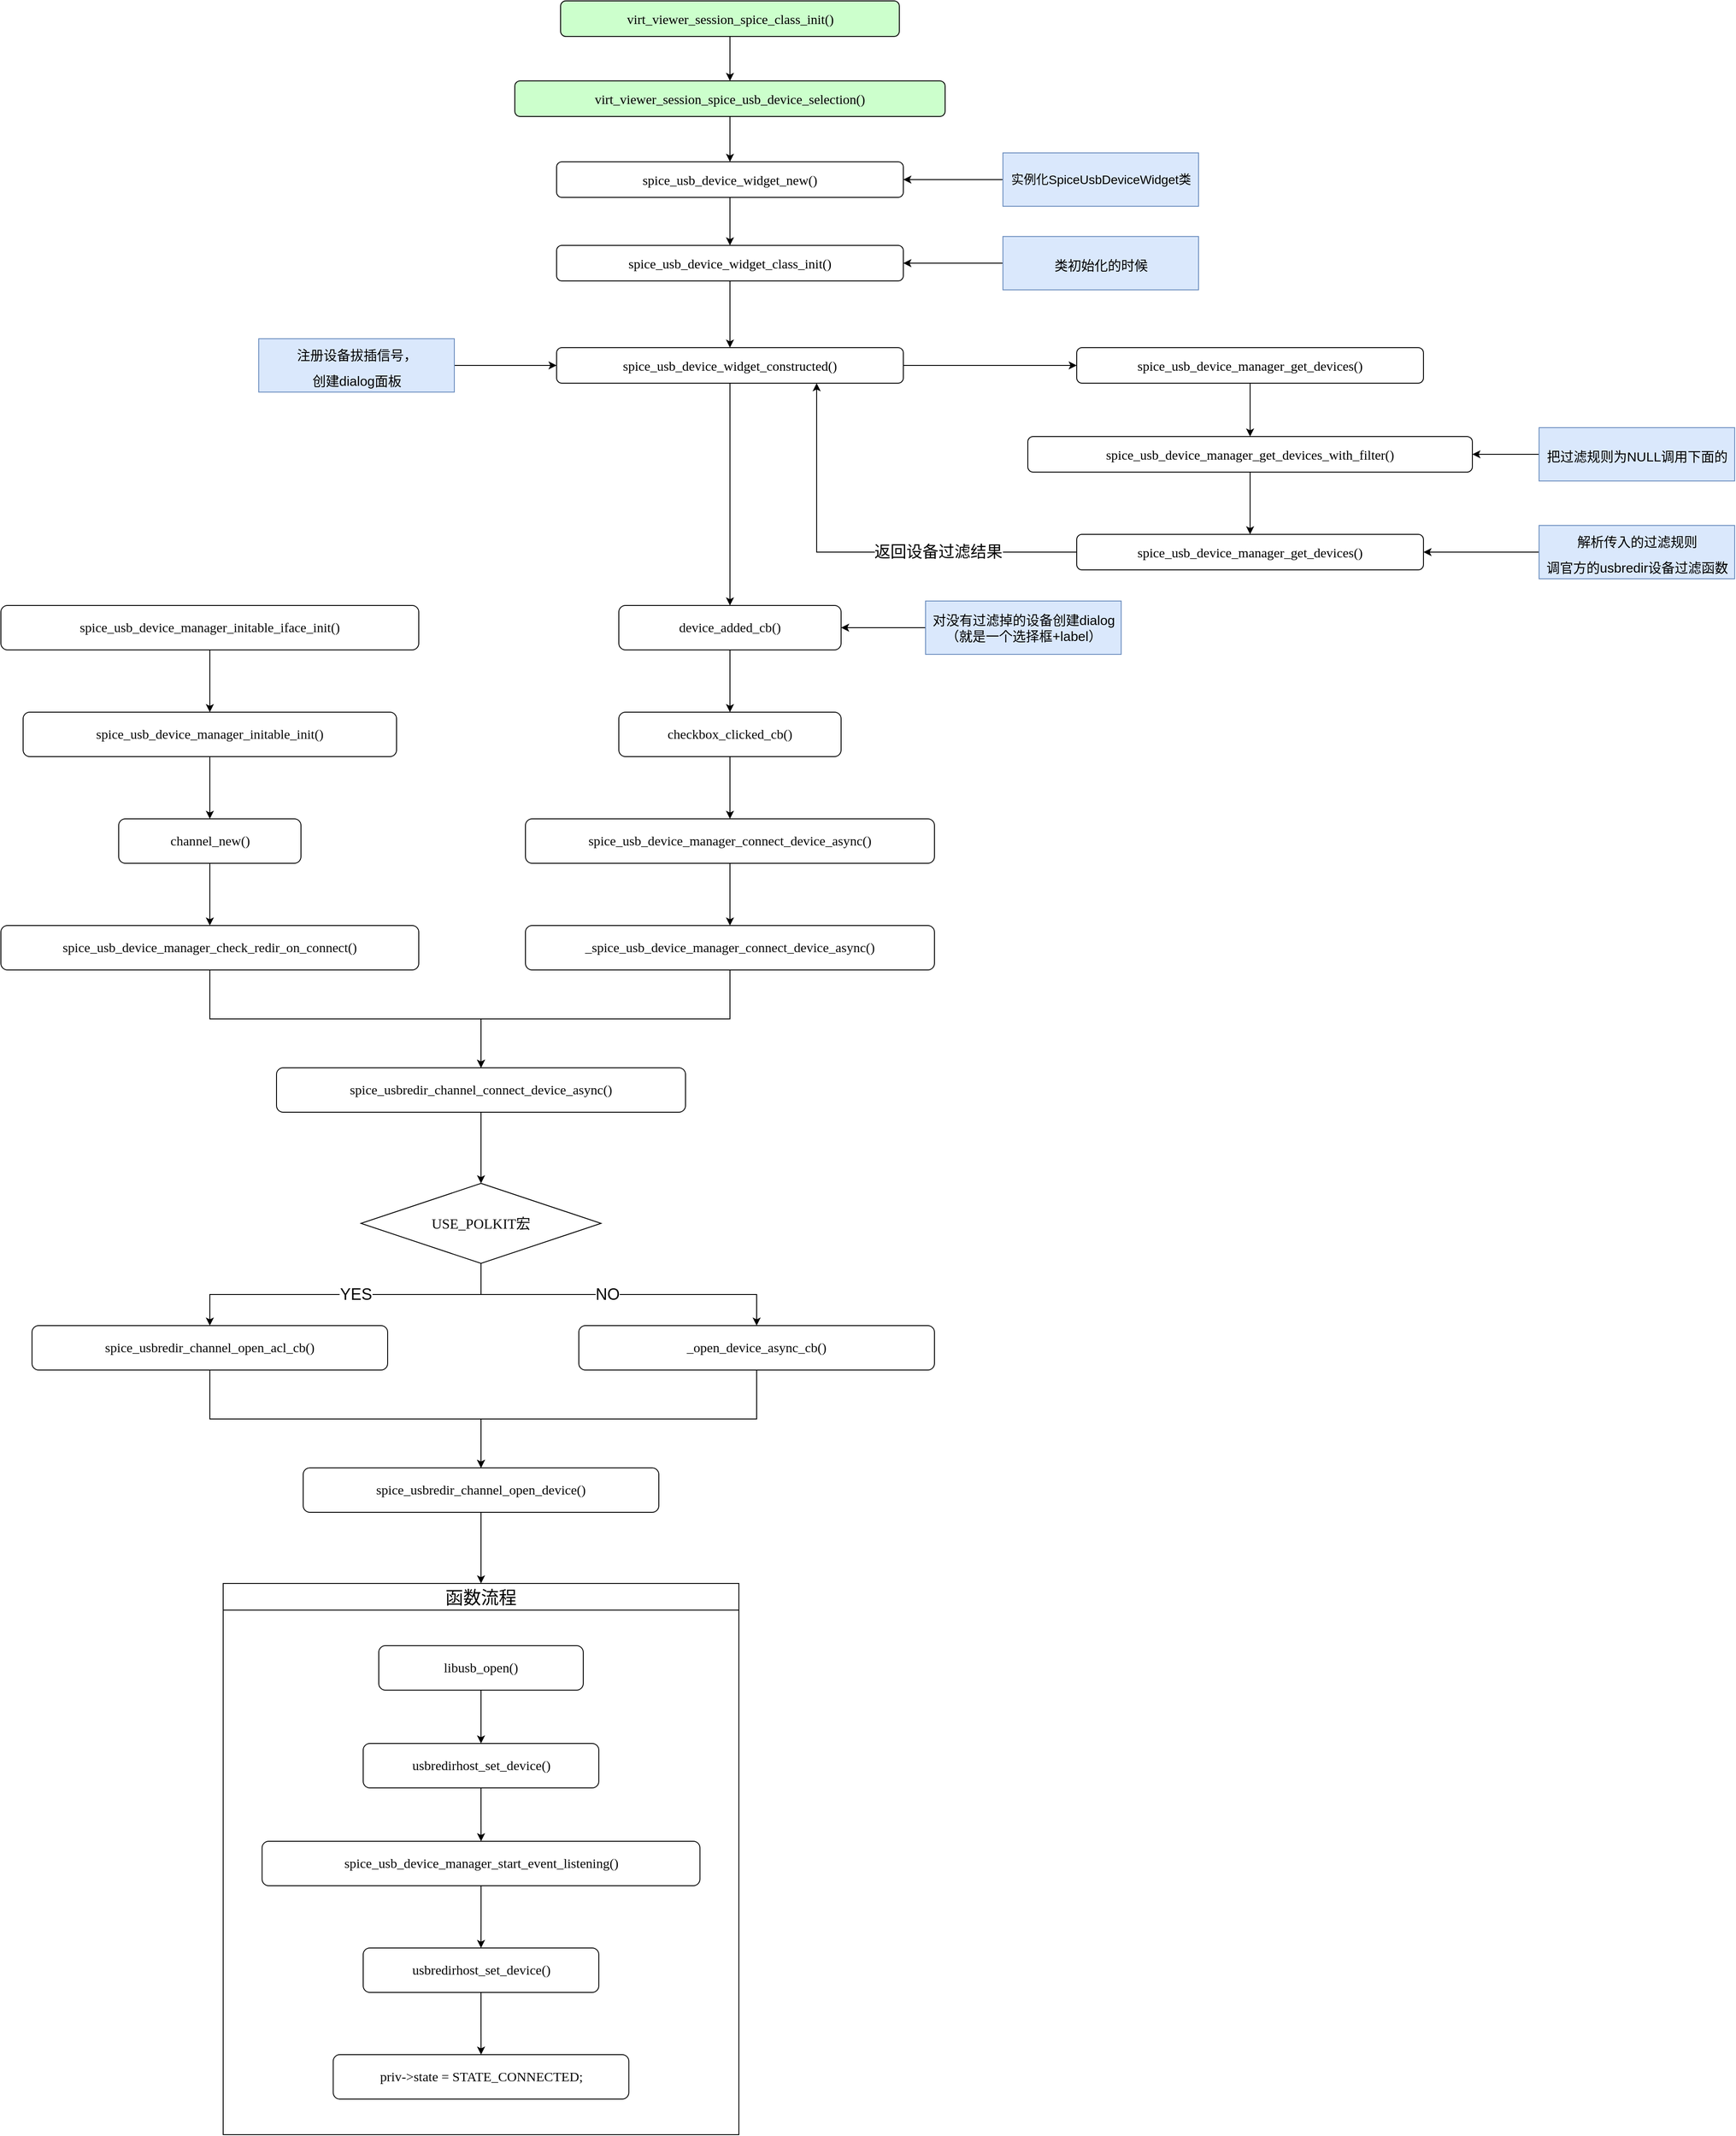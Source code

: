 <mxfile version="21.0.2" type="github">
  <diagram name="第 1 页" id="YNmNvKPwky28gFezFMLu">
    <mxGraphModel dx="2336" dy="1973" grid="1" gridSize="10" guides="1" tooltips="1" connect="1" arrows="1" fold="1" page="1" pageScale="1" pageWidth="827" pageHeight="1169" math="0" shadow="0">
      <root>
        <mxCell id="0" />
        <mxCell id="1" parent="0" />
        <mxCell id="DnNnTcF-sKBcE2seIWBp-34" style="edgeStyle=orthogonalEdgeStyle;rounded=0;orthogonalLoop=1;jettySize=auto;html=1;entryX=0.5;entryY=0;entryDx=0;entryDy=0;" parent="1" source="DnNnTcF-sKBcE2seIWBp-1" target="DnNnTcF-sKBcE2seIWBp-33" edge="1">
          <mxGeometry relative="1" as="geometry" />
        </mxCell>
        <mxCell id="DnNnTcF-sKBcE2seIWBp-1" value="&lt;pre style=&quot;background-color: rgb(255, 255, 255); color: rgb(8, 8, 8); font-size: 11.3pt;&quot;&gt;&lt;font face=&quot;Lucida Console&quot;&gt;spice_usbredir_channel_open_device()&lt;/font&gt;&lt;/pre&gt;" style="rounded=1;whiteSpace=wrap;html=1;" parent="1" vertex="1">
          <mxGeometry x="-190" y="1490" width="400" height="50" as="geometry" />
        </mxCell>
        <mxCell id="DnNnTcF-sKBcE2seIWBp-31" style="edgeStyle=orthogonalEdgeStyle;rounded=0;orthogonalLoop=1;jettySize=auto;html=1;entryX=0.5;entryY=0;entryDx=0;entryDy=0;" parent="1" source="DnNnTcF-sKBcE2seIWBp-2" target="DnNnTcF-sKBcE2seIWBp-1" edge="1">
          <mxGeometry relative="1" as="geometry" />
        </mxCell>
        <mxCell id="DnNnTcF-sKBcE2seIWBp-2" value="&lt;pre style=&quot;background-color: rgb(255, 255, 255); color: rgb(8, 8, 8); font-size: 11.3pt;&quot;&gt;&lt;font face=&quot;Lucida Console&quot;&gt;spice_usbredir_channel_open_acl_cb()&lt;/font&gt;&lt;/pre&gt;" style="rounded=1;whiteSpace=wrap;html=1;" parent="1" vertex="1">
          <mxGeometry x="-495" y="1330" width="400" height="50" as="geometry" />
        </mxCell>
        <mxCell id="DnNnTcF-sKBcE2seIWBp-32" style="edgeStyle=orthogonalEdgeStyle;rounded=0;orthogonalLoop=1;jettySize=auto;html=1;entryX=0.5;entryY=0;entryDx=0;entryDy=0;" parent="1" source="DnNnTcF-sKBcE2seIWBp-4" target="DnNnTcF-sKBcE2seIWBp-1" edge="1">
          <mxGeometry relative="1" as="geometry" />
        </mxCell>
        <mxCell id="DnNnTcF-sKBcE2seIWBp-4" value="&lt;pre style=&quot;background-color: rgb(255, 255, 255); color: rgb(8, 8, 8); font-size: 11.3pt;&quot;&gt;&lt;font face=&quot;Lucida Console&quot;&gt;_open_device_async_cb()&lt;/font&gt;&lt;/pre&gt;" style="rounded=1;whiteSpace=wrap;html=1;" parent="1" vertex="1">
          <mxGeometry x="120" y="1330" width="400" height="50" as="geometry" />
        </mxCell>
        <mxCell id="DnNnTcF-sKBcE2seIWBp-25" style="edgeStyle=orthogonalEdgeStyle;rounded=0;orthogonalLoop=1;jettySize=auto;html=1;entryX=0.5;entryY=0;entryDx=0;entryDy=0;" parent="1" source="DnNnTcF-sKBcE2seIWBp-6" target="DnNnTcF-sKBcE2seIWBp-24" edge="1">
          <mxGeometry relative="1" as="geometry" />
        </mxCell>
        <mxCell id="DnNnTcF-sKBcE2seIWBp-6" value="&lt;pre style=&quot;background-color: rgb(255, 255, 255); color: rgb(8, 8, 8); font-size: 11.3pt;&quot;&gt;&lt;font face=&quot;Lucida Console&quot;&gt;spice_usbredir_channel_connect_device_async()&lt;/font&gt;&lt;/pre&gt;" style="rounded=1;whiteSpace=wrap;html=1;" parent="1" vertex="1">
          <mxGeometry x="-220" y="1040" width="460" height="50" as="geometry" />
        </mxCell>
        <mxCell id="DnNnTcF-sKBcE2seIWBp-9" style="edgeStyle=orthogonalEdgeStyle;rounded=0;orthogonalLoop=1;jettySize=auto;html=1;entryX=0.5;entryY=0;entryDx=0;entryDy=0;" parent="1" source="DnNnTcF-sKBcE2seIWBp-8" target="DnNnTcF-sKBcE2seIWBp-6" edge="1">
          <mxGeometry relative="1" as="geometry" />
        </mxCell>
        <mxCell id="DnNnTcF-sKBcE2seIWBp-8" value="&lt;pre style=&quot;background-color: rgb(255, 255, 255); color: rgb(8, 8, 8); font-size: 11.3pt;&quot;&gt;&lt;font face=&quot;Lucida Console&quot;&gt;spice_usb_device_manager_check_redir_on_connect()&lt;/font&gt;&lt;/pre&gt;" style="rounded=1;whiteSpace=wrap;html=1;" parent="1" vertex="1">
          <mxGeometry x="-530" y="880" width="470" height="50" as="geometry" />
        </mxCell>
        <mxCell id="DnNnTcF-sKBcE2seIWBp-11" style="edgeStyle=orthogonalEdgeStyle;rounded=0;orthogonalLoop=1;jettySize=auto;html=1;entryX=0.5;entryY=0;entryDx=0;entryDy=0;" parent="1" source="DnNnTcF-sKBcE2seIWBp-10" target="DnNnTcF-sKBcE2seIWBp-6" edge="1">
          <mxGeometry relative="1" as="geometry" />
        </mxCell>
        <mxCell id="DnNnTcF-sKBcE2seIWBp-10" value="&lt;pre style=&quot;background-color: rgb(255, 255, 255); color: rgb(8, 8, 8); font-size: 11.3pt;&quot;&gt;&lt;font face=&quot;Lucida Console&quot;&gt;_spice_usb_device_manager_connect_device_async()&lt;/font&gt;&lt;/pre&gt;" style="rounded=1;whiteSpace=wrap;html=1;" parent="1" vertex="1">
          <mxGeometry x="60" y="880" width="460" height="50" as="geometry" />
        </mxCell>
        <mxCell id="DnNnTcF-sKBcE2seIWBp-13" style="edgeStyle=orthogonalEdgeStyle;rounded=0;orthogonalLoop=1;jettySize=auto;html=1;" parent="1" source="DnNnTcF-sKBcE2seIWBp-12" target="DnNnTcF-sKBcE2seIWBp-8" edge="1">
          <mxGeometry relative="1" as="geometry" />
        </mxCell>
        <mxCell id="DnNnTcF-sKBcE2seIWBp-12" value="&lt;pre style=&quot;background-color: rgb(255, 255, 255); color: rgb(8, 8, 8); font-size: 11.3pt;&quot;&gt;&lt;font face=&quot;Lucida Console&quot;&gt;channel_new()&lt;/font&gt;&lt;/pre&gt;" style="rounded=1;whiteSpace=wrap;html=1;" parent="1" vertex="1">
          <mxGeometry x="-397.5" y="760" width="205" height="50" as="geometry" />
        </mxCell>
        <mxCell id="DnNnTcF-sKBcE2seIWBp-15" style="edgeStyle=orthogonalEdgeStyle;rounded=0;orthogonalLoop=1;jettySize=auto;html=1;" parent="1" source="DnNnTcF-sKBcE2seIWBp-14" target="DnNnTcF-sKBcE2seIWBp-12" edge="1">
          <mxGeometry relative="1" as="geometry" />
        </mxCell>
        <mxCell id="DnNnTcF-sKBcE2seIWBp-14" value="&lt;pre style=&quot;background-color: rgb(255, 255, 255); color: rgb(8, 8, 8); font-size: 11.3pt;&quot;&gt;&lt;font face=&quot;Lucida Console&quot;&gt;spice_usb_device_manager_initable_init()&lt;/font&gt;&lt;/pre&gt;" style="rounded=1;whiteSpace=wrap;html=1;" parent="1" vertex="1">
          <mxGeometry x="-505" y="640" width="420" height="50" as="geometry" />
        </mxCell>
        <mxCell id="DnNnTcF-sKBcE2seIWBp-17" style="edgeStyle=orthogonalEdgeStyle;rounded=0;orthogonalLoop=1;jettySize=auto;html=1;" parent="1" source="DnNnTcF-sKBcE2seIWBp-16" target="DnNnTcF-sKBcE2seIWBp-14" edge="1">
          <mxGeometry relative="1" as="geometry" />
        </mxCell>
        <mxCell id="DnNnTcF-sKBcE2seIWBp-16" value="&lt;pre style=&quot;background-color: rgb(255, 255, 255); color: rgb(8, 8, 8); font-size: 11.3pt;&quot;&gt;&lt;font face=&quot;Lucida Console&quot;&gt;spice_usb_device_manager_initable_iface_init()&lt;/font&gt;&lt;/pre&gt;" style="rounded=1;whiteSpace=wrap;html=1;" parent="1" vertex="1">
          <mxGeometry x="-530" y="520" width="470" height="50" as="geometry" />
        </mxCell>
        <mxCell id="DnNnTcF-sKBcE2seIWBp-19" style="edgeStyle=orthogonalEdgeStyle;rounded=0;orthogonalLoop=1;jettySize=auto;html=1;" parent="1" source="DnNnTcF-sKBcE2seIWBp-18" target="DnNnTcF-sKBcE2seIWBp-10" edge="1">
          <mxGeometry relative="1" as="geometry" />
        </mxCell>
        <mxCell id="DnNnTcF-sKBcE2seIWBp-18" value="&lt;pre style=&quot;background-color: rgb(255, 255, 255); color: rgb(8, 8, 8); font-size: 11.3pt;&quot;&gt;&lt;font face=&quot;Lucida Console&quot;&gt;spice_usb_device_manager_connect_device_async()&lt;/font&gt;&lt;/pre&gt;" style="rounded=1;whiteSpace=wrap;html=1;" parent="1" vertex="1">
          <mxGeometry x="60" y="760" width="460" height="50" as="geometry" />
        </mxCell>
        <mxCell id="DnNnTcF-sKBcE2seIWBp-21" style="edgeStyle=orthogonalEdgeStyle;rounded=0;orthogonalLoop=1;jettySize=auto;html=1;" parent="1" source="DnNnTcF-sKBcE2seIWBp-20" target="DnNnTcF-sKBcE2seIWBp-18" edge="1">
          <mxGeometry relative="1" as="geometry" />
        </mxCell>
        <mxCell id="DnNnTcF-sKBcE2seIWBp-20" value="&lt;pre style=&quot;background-color: rgb(255, 255, 255); color: rgb(8, 8, 8); font-size: 11.3pt;&quot;&gt;&lt;font face=&quot;Lucida Console&quot;&gt;checkbox_clicked_cb()&lt;/font&gt;&lt;/pre&gt;" style="rounded=1;whiteSpace=wrap;html=1;" parent="1" vertex="1">
          <mxGeometry x="165" y="640" width="250" height="50" as="geometry" />
        </mxCell>
        <mxCell id="DnNnTcF-sKBcE2seIWBp-23" style="edgeStyle=orthogonalEdgeStyle;rounded=0;orthogonalLoop=1;jettySize=auto;html=1;" parent="1" source="DnNnTcF-sKBcE2seIWBp-22" target="DnNnTcF-sKBcE2seIWBp-20" edge="1">
          <mxGeometry relative="1" as="geometry" />
        </mxCell>
        <mxCell id="DnNnTcF-sKBcE2seIWBp-22" value="&lt;pre style=&quot;background-color: rgb(255, 255, 255); color: rgb(8, 8, 8); font-size: 11.3pt;&quot;&gt;&lt;font face=&quot;Lucida Console&quot;&gt;device_added_cb()&lt;/font&gt;&lt;/pre&gt;" style="rounded=1;whiteSpace=wrap;html=1;" parent="1" vertex="1">
          <mxGeometry x="165" y="520" width="250" height="50" as="geometry" />
        </mxCell>
        <mxCell id="DnNnTcF-sKBcE2seIWBp-26" style="edgeStyle=orthogonalEdgeStyle;rounded=0;orthogonalLoop=1;jettySize=auto;html=1;entryX=0.5;entryY=0;entryDx=0;entryDy=0;" parent="1" source="DnNnTcF-sKBcE2seIWBp-24" target="DnNnTcF-sKBcE2seIWBp-4" edge="1">
          <mxGeometry relative="1" as="geometry" />
        </mxCell>
        <mxCell id="DnNnTcF-sKBcE2seIWBp-29" value="NO" style="edgeLabel;html=1;align=center;verticalAlign=middle;resizable=0;points=[];fontSize=18;" parent="DnNnTcF-sKBcE2seIWBp-26" vertex="1" connectable="0">
          <mxGeometry x="-0.068" relative="1" as="geometry">
            <mxPoint as="offset" />
          </mxGeometry>
        </mxCell>
        <mxCell id="DnNnTcF-sKBcE2seIWBp-27" style="edgeStyle=orthogonalEdgeStyle;rounded=0;orthogonalLoop=1;jettySize=auto;html=1;" parent="1" source="DnNnTcF-sKBcE2seIWBp-24" target="DnNnTcF-sKBcE2seIWBp-2" edge="1">
          <mxGeometry relative="1" as="geometry" />
        </mxCell>
        <mxCell id="DnNnTcF-sKBcE2seIWBp-28" value="&lt;font style=&quot;font-size: 18px;&quot;&gt;YES&lt;/font&gt;" style="edgeLabel;html=1;align=center;verticalAlign=middle;resizable=0;points=[];" parent="DnNnTcF-sKBcE2seIWBp-27" vertex="1" connectable="0">
          <mxGeometry x="-0.061" relative="1" as="geometry">
            <mxPoint as="offset" />
          </mxGeometry>
        </mxCell>
        <mxCell id="DnNnTcF-sKBcE2seIWBp-24" value="&lt;pre style=&quot;background-color: rgb(255, 255, 255); color: rgb(8, 8, 8);&quot;&gt;&lt;font face=&quot;Lucida Console&quot; style=&quot;font-size: 16px;&quot;&gt;USE_POLKIT宏&lt;/font&gt;&lt;/pre&gt;" style="rhombus;whiteSpace=wrap;html=1;" parent="1" vertex="1">
          <mxGeometry x="-125" y="1170" width="270" height="90" as="geometry" />
        </mxCell>
        <mxCell id="DnNnTcF-sKBcE2seIWBp-33" value="&lt;font style=&quot;font-weight: normal; font-size: 20px;&quot;&gt;函数流程&lt;/font&gt;" style="swimlane;whiteSpace=wrap;html=1;startSize=30;" parent="1" vertex="1">
          <mxGeometry x="-280" y="1620" width="580" height="620" as="geometry" />
        </mxCell>
        <mxCell id="DnNnTcF-sKBcE2seIWBp-38" style="edgeStyle=orthogonalEdgeStyle;rounded=0;orthogonalLoop=1;jettySize=auto;html=1;" parent="DnNnTcF-sKBcE2seIWBp-33" source="DnNnTcF-sKBcE2seIWBp-36" target="DnNnTcF-sKBcE2seIWBp-37" edge="1">
          <mxGeometry relative="1" as="geometry" />
        </mxCell>
        <mxCell id="DnNnTcF-sKBcE2seIWBp-36" value="&lt;pre style=&quot;background-color: rgb(255, 255, 255); color: rgb(8, 8, 8); font-size: 11.3pt;&quot;&gt;&lt;font face=&quot;Lucida Console&quot;&gt;libusb_open()&lt;/font&gt;&lt;/pre&gt;" style="rounded=1;whiteSpace=wrap;html=1;" parent="DnNnTcF-sKBcE2seIWBp-33" vertex="1">
          <mxGeometry x="175" y="70" width="230" height="50" as="geometry" />
        </mxCell>
        <mxCell id="DnNnTcF-sKBcE2seIWBp-41" style="edgeStyle=orthogonalEdgeStyle;rounded=0;orthogonalLoop=1;jettySize=auto;html=1;" parent="DnNnTcF-sKBcE2seIWBp-33" source="DnNnTcF-sKBcE2seIWBp-37" target="DnNnTcF-sKBcE2seIWBp-40" edge="1">
          <mxGeometry relative="1" as="geometry" />
        </mxCell>
        <mxCell id="DnNnTcF-sKBcE2seIWBp-37" value="&lt;pre style=&quot;background-color: rgb(255, 255, 255); color: rgb(8, 8, 8); font-size: 11.3pt;&quot;&gt;&lt;font face=&quot;Lucida Console&quot;&gt;usbredirhost_set_device()&lt;/font&gt;&lt;/pre&gt;" style="rounded=1;whiteSpace=wrap;html=1;" parent="DnNnTcF-sKBcE2seIWBp-33" vertex="1">
          <mxGeometry x="157.5" y="180" width="265" height="50" as="geometry" />
        </mxCell>
        <mxCell id="DnNnTcF-sKBcE2seIWBp-43" style="edgeStyle=orthogonalEdgeStyle;rounded=0;orthogonalLoop=1;jettySize=auto;html=1;" parent="DnNnTcF-sKBcE2seIWBp-33" source="DnNnTcF-sKBcE2seIWBp-40" target="DnNnTcF-sKBcE2seIWBp-42" edge="1">
          <mxGeometry relative="1" as="geometry" />
        </mxCell>
        <mxCell id="DnNnTcF-sKBcE2seIWBp-40" value="&lt;pre style=&quot;background-color: rgb(255, 255, 255); color: rgb(8, 8, 8); font-size: 11.3pt;&quot;&gt;&lt;font face=&quot;Lucida Console&quot;&gt;spice_usb_device_manager_start_event_listening()&lt;/font&gt;&lt;/pre&gt;" style="rounded=1;whiteSpace=wrap;html=1;" parent="DnNnTcF-sKBcE2seIWBp-33" vertex="1">
          <mxGeometry x="43.75" y="290" width="492.5" height="50" as="geometry" />
        </mxCell>
        <mxCell id="DnNnTcF-sKBcE2seIWBp-45" style="edgeStyle=orthogonalEdgeStyle;rounded=0;orthogonalLoop=1;jettySize=auto;html=1;" parent="DnNnTcF-sKBcE2seIWBp-33" source="DnNnTcF-sKBcE2seIWBp-42" target="DnNnTcF-sKBcE2seIWBp-44" edge="1">
          <mxGeometry relative="1" as="geometry" />
        </mxCell>
        <mxCell id="DnNnTcF-sKBcE2seIWBp-42" value="&lt;pre style=&quot;background-color: rgb(255, 255, 255); color: rgb(8, 8, 8); font-size: 11.3pt;&quot;&gt;&lt;font face=&quot;Lucida Console&quot;&gt;usbredirhost_set_device()&lt;/font&gt;&lt;/pre&gt;" style="rounded=1;whiteSpace=wrap;html=1;" parent="DnNnTcF-sKBcE2seIWBp-33" vertex="1">
          <mxGeometry x="157.5" y="410" width="265" height="50" as="geometry" />
        </mxCell>
        <mxCell id="DnNnTcF-sKBcE2seIWBp-44" value="&lt;pre style=&quot;background-color: rgb(255, 255, 255); color: rgb(8, 8, 8); font-size: 11.3pt;&quot;&gt;&lt;pre style=&quot;font-size: 11.3pt;&quot;&gt;&lt;font face=&quot;Lucida Console&quot;&gt;priv-&amp;gt;state = STATE_CONNECTED;&lt;/font&gt;&lt;/pre&gt;&lt;/pre&gt;" style="rounded=1;whiteSpace=wrap;html=1;" parent="DnNnTcF-sKBcE2seIWBp-33" vertex="1">
          <mxGeometry x="123.75" y="530" width="332.5" height="50" as="geometry" />
        </mxCell>
        <mxCell id="3MBLwee1-4Opxzsq8bTA-35" style="edgeStyle=orthogonalEdgeStyle;rounded=0;orthogonalLoop=1;jettySize=auto;html=1;" edge="1" parent="1" source="3MBLwee1-4Opxzsq8bTA-3" target="DnNnTcF-sKBcE2seIWBp-22">
          <mxGeometry relative="1" as="geometry" />
        </mxCell>
        <mxCell id="3MBLwee1-4Opxzsq8bTA-37" style="edgeStyle=orthogonalEdgeStyle;rounded=0;orthogonalLoop=1;jettySize=auto;html=1;" edge="1" parent="1" source="3MBLwee1-4Opxzsq8bTA-3" target="3MBLwee1-4Opxzsq8bTA-5">
          <mxGeometry relative="1" as="geometry" />
        </mxCell>
        <mxCell id="3MBLwee1-4Opxzsq8bTA-3" value="spice_usb_device_widget_constructed()" style="rounded=1;whiteSpace=wrap;html=1;fontSize=15;fontFamily=Lucida Console;" vertex="1" parent="1">
          <mxGeometry x="95" y="230" width="390" height="40" as="geometry" />
        </mxCell>
        <mxCell id="3MBLwee1-4Opxzsq8bTA-4" style="edgeStyle=orthogonalEdgeStyle;rounded=0;orthogonalLoop=1;jettySize=auto;html=1;exitX=0.5;exitY=1;exitDx=0;exitDy=0;entryX=0.5;entryY=0;entryDx=0;entryDy=0;" edge="1" parent="1" source="3MBLwee1-4Opxzsq8bTA-5" target="3MBLwee1-4Opxzsq8bTA-7">
          <mxGeometry relative="1" as="geometry" />
        </mxCell>
        <mxCell id="3MBLwee1-4Opxzsq8bTA-5" value="spice_usb_device_manager_get_devices()" style="rounded=1;whiteSpace=wrap;html=1;fontSize=15;fontFamily=Lucida Console;" vertex="1" parent="1">
          <mxGeometry x="680" y="230" width="390" height="40" as="geometry" />
        </mxCell>
        <mxCell id="3MBLwee1-4Opxzsq8bTA-6" style="edgeStyle=orthogonalEdgeStyle;rounded=0;orthogonalLoop=1;jettySize=auto;html=1;exitX=0.5;exitY=1;exitDx=0;exitDy=0;" edge="1" parent="1" source="3MBLwee1-4Opxzsq8bTA-7" target="3MBLwee1-4Opxzsq8bTA-10">
          <mxGeometry relative="1" as="geometry" />
        </mxCell>
        <mxCell id="3MBLwee1-4Opxzsq8bTA-7" value="spice_usb_device_manager_get_devices_with_filter()" style="rounded=1;whiteSpace=wrap;html=1;fontSize=15;fontFamily=Lucida Console;" vertex="1" parent="1">
          <mxGeometry x="625" y="330" width="500" height="40" as="geometry" />
        </mxCell>
        <mxCell id="3MBLwee1-4Opxzsq8bTA-8" style="edgeStyle=orthogonalEdgeStyle;rounded=0;orthogonalLoop=1;jettySize=auto;html=1;entryX=0.75;entryY=1;entryDx=0;entryDy=0;" edge="1" parent="1" source="3MBLwee1-4Opxzsq8bTA-10" target="3MBLwee1-4Opxzsq8bTA-3">
          <mxGeometry relative="1" as="geometry" />
        </mxCell>
        <mxCell id="3MBLwee1-4Opxzsq8bTA-9" value="返回设备过滤结果" style="edgeLabel;html=1;align=center;verticalAlign=middle;resizable=0;points=[];fontSize=18;" vertex="1" connectable="0" parent="3MBLwee1-4Opxzsq8bTA-8">
          <mxGeometry x="-0.128" relative="1" as="geometry">
            <mxPoint x="54" as="offset" />
          </mxGeometry>
        </mxCell>
        <mxCell id="3MBLwee1-4Opxzsq8bTA-10" value="spice_usb_device_manager_get_devices()" style="rounded=1;whiteSpace=wrap;html=1;fontSize=15;fontFamily=Lucida Console;" vertex="1" parent="1">
          <mxGeometry x="680" y="440" width="390" height="40" as="geometry" />
        </mxCell>
        <mxCell id="3MBLwee1-4Opxzsq8bTA-11" style="edgeStyle=orthogonalEdgeStyle;rounded=0;orthogonalLoop=1;jettySize=auto;html=1;" edge="1" parent="1" source="3MBLwee1-4Opxzsq8bTA-12" target="3MBLwee1-4Opxzsq8bTA-10">
          <mxGeometry relative="1" as="geometry" />
        </mxCell>
        <mxCell id="3MBLwee1-4Opxzsq8bTA-12" value="&lt;span style=&quot;font-weight: 400; font-size: 15px;&quot;&gt;解析传入的过滤规则&lt;br&gt;调官方的usbredir设备过滤函数&lt;br&gt;&lt;/span&gt;" style="text;strokeColor=#6c8ebf;fillColor=#dae8fc;html=1;fontSize=24;fontStyle=1;verticalAlign=middle;align=center;" vertex="1" parent="1">
          <mxGeometry x="1200" y="430" width="220" height="60" as="geometry" />
        </mxCell>
        <mxCell id="3MBLwee1-4Opxzsq8bTA-13" style="edgeStyle=orthogonalEdgeStyle;rounded=0;orthogonalLoop=1;jettySize=auto;html=1;" edge="1" parent="1" source="3MBLwee1-4Opxzsq8bTA-14" target="3MBLwee1-4Opxzsq8bTA-7">
          <mxGeometry relative="1" as="geometry" />
        </mxCell>
        <mxCell id="3MBLwee1-4Opxzsq8bTA-14" value="&lt;span style=&quot;font-weight: 400; font-size: 15px;&quot;&gt;把过滤规则为NULL调用下面的&lt;br&gt;&lt;/span&gt;" style="text;strokeColor=#6c8ebf;fillColor=#dae8fc;html=1;fontSize=24;fontStyle=1;verticalAlign=middle;align=center;" vertex="1" parent="1">
          <mxGeometry x="1200" y="320" width="220" height="60" as="geometry" />
        </mxCell>
        <mxCell id="3MBLwee1-4Opxzsq8bTA-38" style="edgeStyle=orthogonalEdgeStyle;rounded=0;orthogonalLoop=1;jettySize=auto;html=1;" edge="1" parent="1" source="3MBLwee1-4Opxzsq8bTA-16" target="3MBLwee1-4Opxzsq8bTA-3">
          <mxGeometry relative="1" as="geometry" />
        </mxCell>
        <mxCell id="3MBLwee1-4Opxzsq8bTA-16" value="&lt;span style=&quot;font-weight: 400; font-size: 15px;&quot;&gt;注册设备拔插信号，&lt;br&gt;创建dialog面板&lt;br&gt;&lt;/span&gt;" style="text;strokeColor=#6c8ebf;fillColor=#dae8fc;html=1;fontSize=24;fontStyle=1;verticalAlign=middle;align=center;" vertex="1" parent="1">
          <mxGeometry x="-240" y="220" width="220" height="60" as="geometry" />
        </mxCell>
        <mxCell id="3MBLwee1-4Opxzsq8bTA-17" style="edgeStyle=orthogonalEdgeStyle;rounded=0;orthogonalLoop=1;jettySize=auto;html=1;entryX=0.5;entryY=0;entryDx=0;entryDy=0;" edge="1" parent="1" source="3MBLwee1-4Opxzsq8bTA-18" target="3MBLwee1-4Opxzsq8bTA-3">
          <mxGeometry relative="1" as="geometry" />
        </mxCell>
        <mxCell id="3MBLwee1-4Opxzsq8bTA-18" value="spice_usb_device_widget_class_init()" style="rounded=1;whiteSpace=wrap;html=1;fontSize=15;fontFamily=Lucida Console;" vertex="1" parent="1">
          <mxGeometry x="95" y="115" width="390" height="40" as="geometry" />
        </mxCell>
        <mxCell id="3MBLwee1-4Opxzsq8bTA-19" style="edgeStyle=orthogonalEdgeStyle;rounded=0;orthogonalLoop=1;jettySize=auto;html=1;" edge="1" parent="1" source="3MBLwee1-4Opxzsq8bTA-20" target="3MBLwee1-4Opxzsq8bTA-18">
          <mxGeometry relative="1" as="geometry" />
        </mxCell>
        <mxCell id="3MBLwee1-4Opxzsq8bTA-20" value="&lt;span style=&quot;font-weight: 400; font-size: 15px;&quot;&gt;类初始化的时候&lt;br&gt;&lt;/span&gt;" style="text;strokeColor=#6c8ebf;fillColor=#dae8fc;html=1;fontSize=24;fontStyle=1;verticalAlign=middle;align=center;" vertex="1" parent="1">
          <mxGeometry x="597" y="105" width="220" height="60" as="geometry" />
        </mxCell>
        <mxCell id="3MBLwee1-4Opxzsq8bTA-21" style="edgeStyle=orthogonalEdgeStyle;rounded=0;orthogonalLoop=1;jettySize=auto;html=1;" edge="1" parent="1" source="3MBLwee1-4Opxzsq8bTA-22" target="3MBLwee1-4Opxzsq8bTA-18">
          <mxGeometry relative="1" as="geometry" />
        </mxCell>
        <mxCell id="3MBLwee1-4Opxzsq8bTA-22" value="spice_usb_device_widget_new()" style="rounded=1;whiteSpace=wrap;html=1;fontSize=15;fontFamily=Lucida Console;" vertex="1" parent="1">
          <mxGeometry x="95" y="21" width="390" height="40" as="geometry" />
        </mxCell>
        <mxCell id="3MBLwee1-4Opxzsq8bTA-23" style="edgeStyle=orthogonalEdgeStyle;rounded=0;orthogonalLoop=1;jettySize=auto;html=1;" edge="1" parent="1" source="3MBLwee1-4Opxzsq8bTA-24" target="3MBLwee1-4Opxzsq8bTA-22">
          <mxGeometry relative="1" as="geometry" />
        </mxCell>
        <mxCell id="3MBLwee1-4Opxzsq8bTA-24" value="实例化SpiceUsbDeviceWidget类" style="text;strokeColor=#6c8ebf;fillColor=#dae8fc;html=1;fontSize=14;fontStyle=0;verticalAlign=middle;align=center;" vertex="1" parent="1">
          <mxGeometry x="597" y="11" width="220" height="60" as="geometry" />
        </mxCell>
        <mxCell id="3MBLwee1-4Opxzsq8bTA-25" style="edgeStyle=orthogonalEdgeStyle;rounded=0;orthogonalLoop=1;jettySize=auto;html=1;" edge="1" parent="1" source="3MBLwee1-4Opxzsq8bTA-26" target="3MBLwee1-4Opxzsq8bTA-22">
          <mxGeometry relative="1" as="geometry" />
        </mxCell>
        <mxCell id="3MBLwee1-4Opxzsq8bTA-26" value="virt_viewer_session_spice_usb_device_selection()" style="rounded=1;whiteSpace=wrap;html=1;fontSize=15;fillColor=#CCFFCC;fontFamily=Lucida Console;" vertex="1" parent="1">
          <mxGeometry x="48" y="-70" width="484" height="40" as="geometry" />
        </mxCell>
        <mxCell id="3MBLwee1-4Opxzsq8bTA-27" style="edgeStyle=orthogonalEdgeStyle;rounded=0;orthogonalLoop=1;jettySize=auto;html=1;entryX=0.5;entryY=0;entryDx=0;entryDy=0;" edge="1" parent="1" source="3MBLwee1-4Opxzsq8bTA-28" target="3MBLwee1-4Opxzsq8bTA-26">
          <mxGeometry relative="1" as="geometry" />
        </mxCell>
        <mxCell id="3MBLwee1-4Opxzsq8bTA-28" value="virt_viewer_session_spice_class_init()" style="rounded=1;whiteSpace=wrap;html=1;fontSize=15;labelBackgroundColor=none;fillColor=#CCFFCC;fontFamily=Lucida Console;" vertex="1" parent="1">
          <mxGeometry x="99.5" y="-160" width="381" height="40" as="geometry" />
        </mxCell>
        <mxCell id="3MBLwee1-4Opxzsq8bTA-34" style="edgeStyle=orthogonalEdgeStyle;rounded=0;orthogonalLoop=1;jettySize=auto;html=1;entryX=1;entryY=0.5;entryDx=0;entryDy=0;" edge="1" parent="1" source="3MBLwee1-4Opxzsq8bTA-32" target="DnNnTcF-sKBcE2seIWBp-22">
          <mxGeometry relative="1" as="geometry" />
        </mxCell>
        <mxCell id="3MBLwee1-4Opxzsq8bTA-32" value="对没有过滤掉的设备创建dialog&lt;br&gt;（就是一个选择框+label）" style="text;strokeColor=#6c8ebf;fillColor=#dae8fc;html=1;fontSize=15;fontStyle=0;verticalAlign=middle;align=center;" vertex="1" parent="1">
          <mxGeometry x="510" y="515" width="220" height="60" as="geometry" />
        </mxCell>
      </root>
    </mxGraphModel>
  </diagram>
</mxfile>
